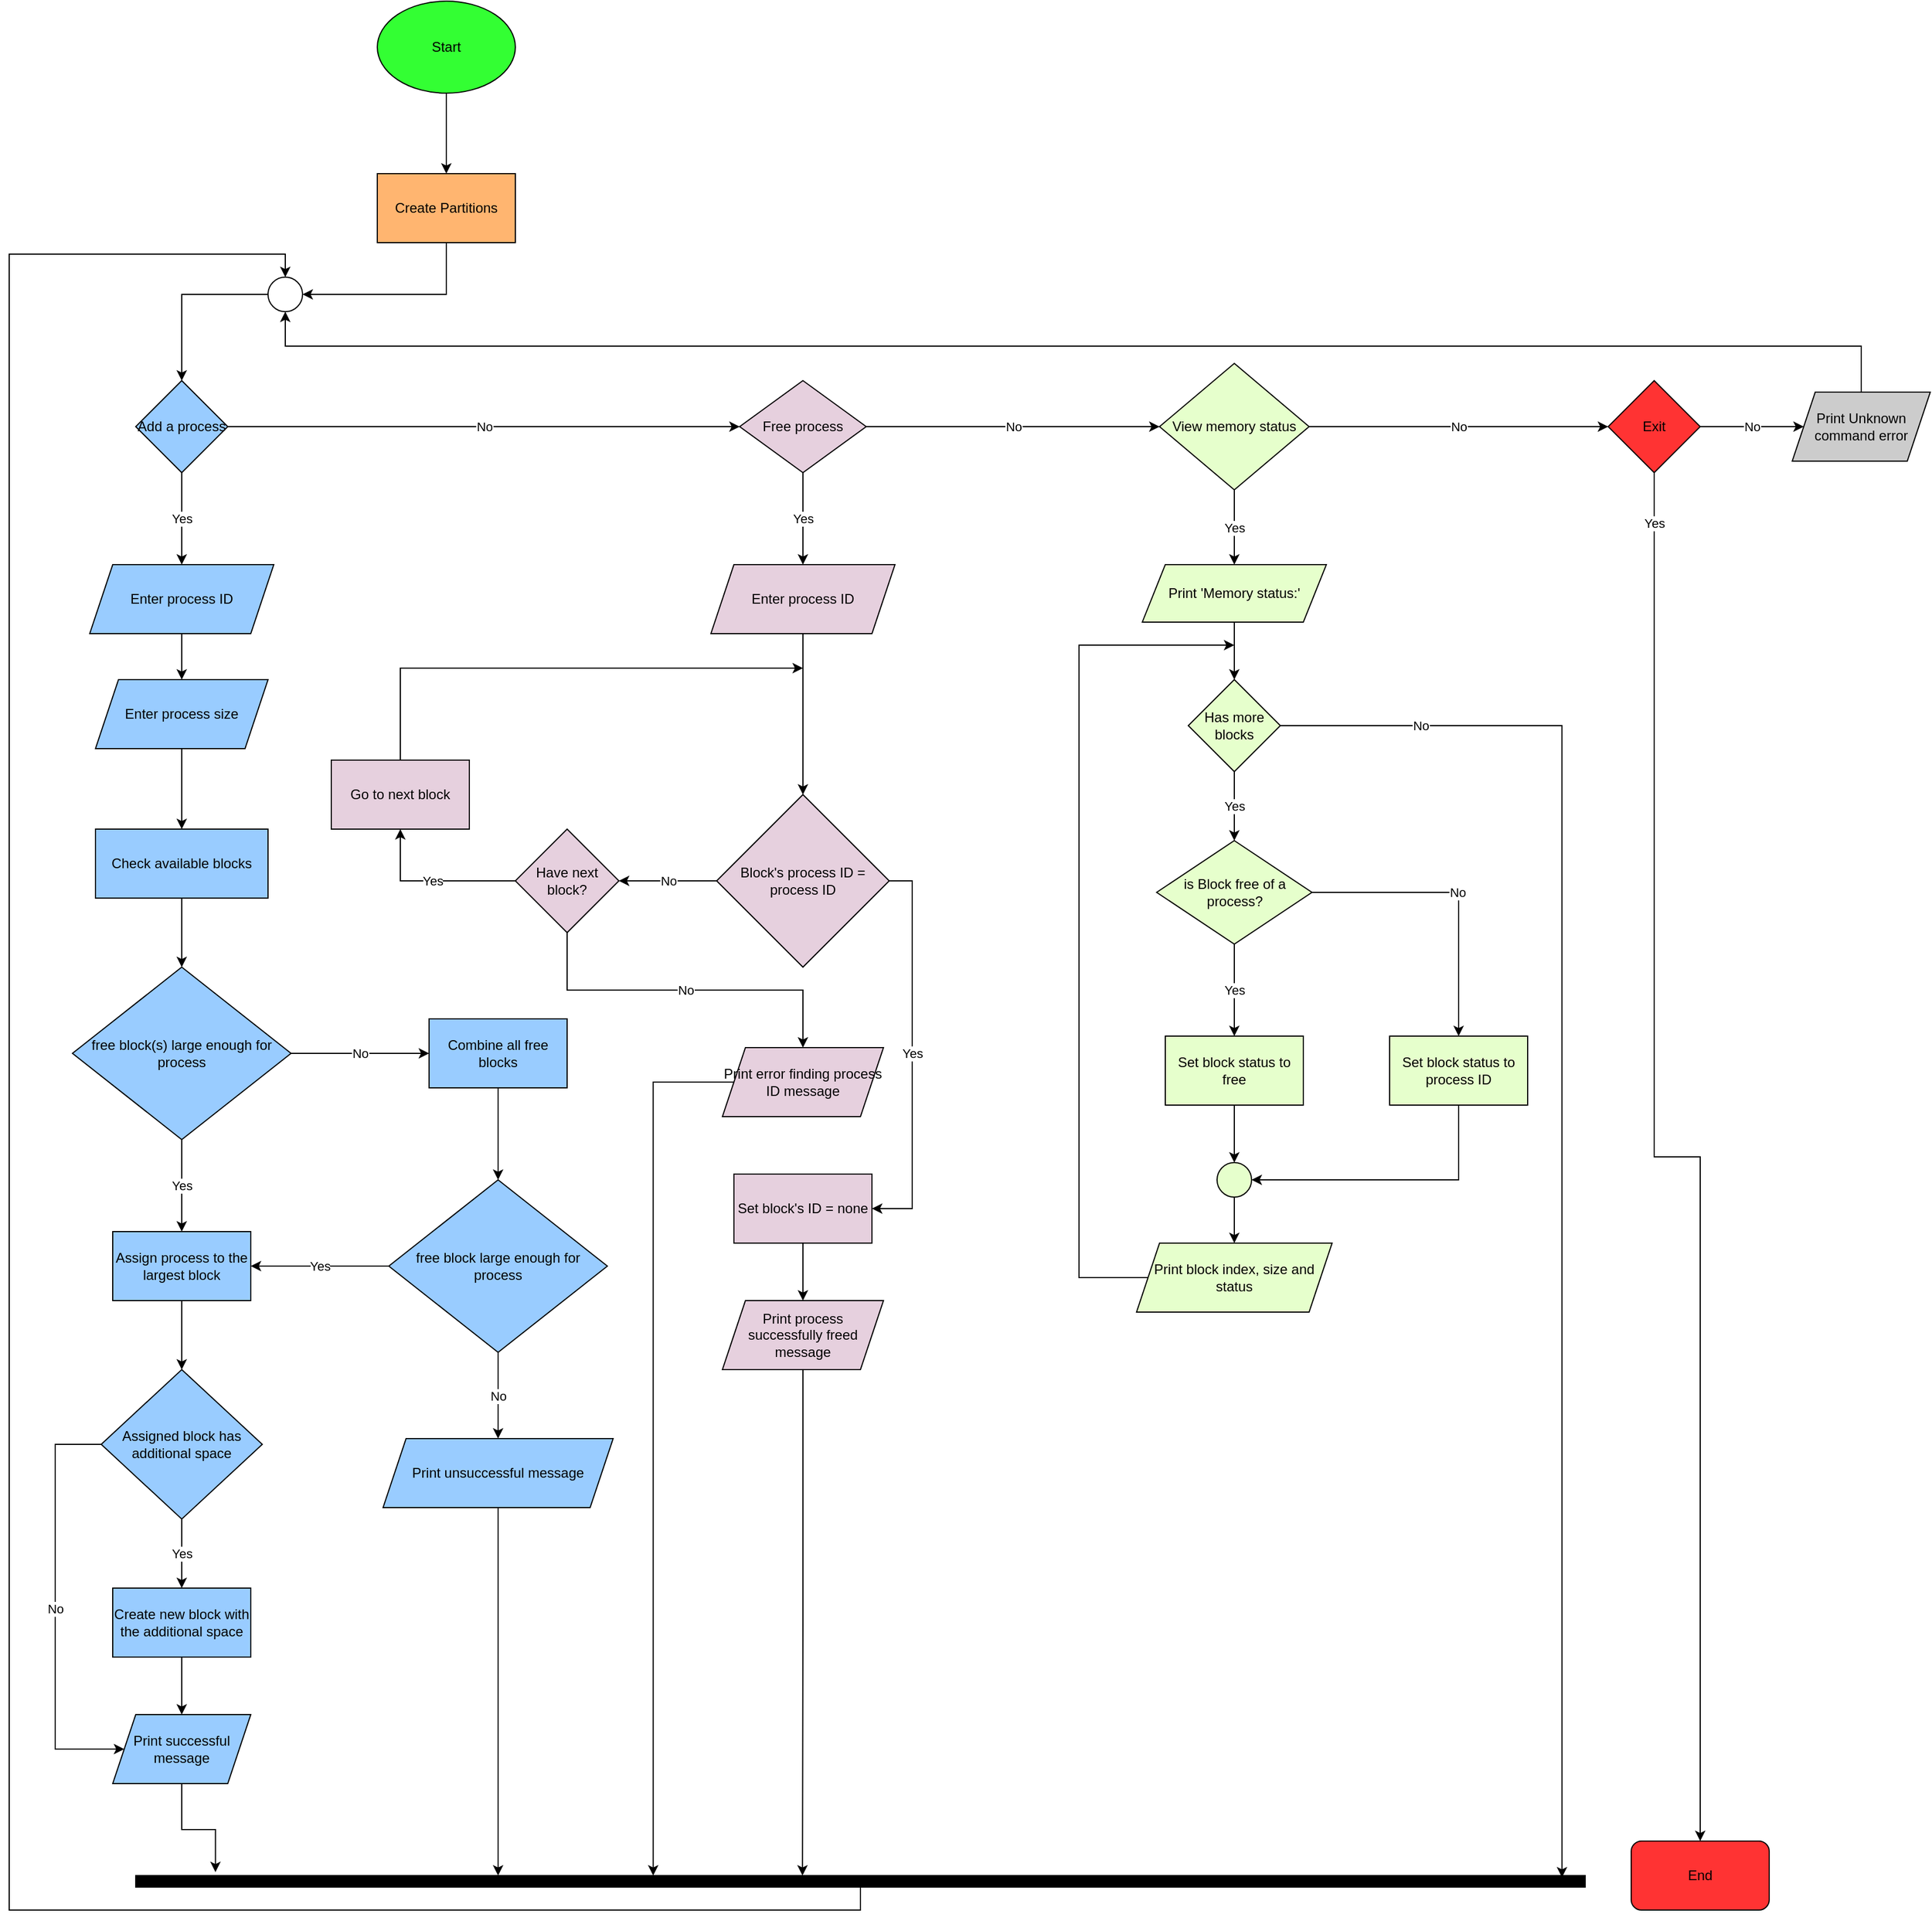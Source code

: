 <mxfile version="13.9.9" type="device"><diagram id="Vi0JQuwrJkCOpCJgEqwI" name="Page-1"><mxGraphModel dx="1655" dy="2104" grid="1" gridSize="10" guides="1" tooltips="1" connect="1" arrows="1" fold="1" page="1" pageScale="1" pageWidth="850" pageHeight="1100" math="0" shadow="0"><root><mxCell id="0"/><mxCell id="1" parent="0"/><mxCell id="fiH7GSO5AcfVRYCdPUSD-10" value="No" style="edgeStyle=orthogonalEdgeStyle;rounded=0;orthogonalLoop=1;jettySize=auto;html=1;exitX=1;exitY=0.5;exitDx=0;exitDy=0;entryX=0;entryY=0.5;entryDx=0;entryDy=0;" edge="1" parent="1" source="fiH7GSO5AcfVRYCdPUSD-2" target="fiH7GSO5AcfVRYCdPUSD-9"><mxGeometry relative="1" as="geometry"/></mxCell><mxCell id="fiH7GSO5AcfVRYCdPUSD-2" value="Add a process" style="rhombus;whiteSpace=wrap;html=1;fillColor=#99CCFF;" vertex="1" parent="1"><mxGeometry x="110" y="180" width="80" height="80" as="geometry"/></mxCell><mxCell id="fiH7GSO5AcfVRYCdPUSD-6" style="edgeStyle=orthogonalEdgeStyle;rounded=0;orthogonalLoop=1;jettySize=auto;html=1;exitX=0.5;exitY=1;exitDx=0;exitDy=0;entryX=0.5;entryY=0;entryDx=0;entryDy=0;fillColor=#99CCFF;" edge="1" parent="1" source="fiH7GSO5AcfVRYCdPUSD-3" target="fiH7GSO5AcfVRYCdPUSD-4"><mxGeometry relative="1" as="geometry"/></mxCell><mxCell id="fiH7GSO5AcfVRYCdPUSD-3" value="Enter process ID" style="shape=parallelogram;perimeter=parallelogramPerimeter;whiteSpace=wrap;html=1;fixedSize=1;fillColor=#99CCFF;" vertex="1" parent="1"><mxGeometry x="70" y="340" width="160" height="60" as="geometry"/></mxCell><mxCell id="fiH7GSO5AcfVRYCdPUSD-29" style="edgeStyle=orthogonalEdgeStyle;rounded=0;orthogonalLoop=1;jettySize=auto;html=1;exitX=0.5;exitY=1;exitDx=0;exitDy=0;entryX=0.5;entryY=0;entryDx=0;entryDy=0;fillColor=#99CCFF;" edge="1" parent="1" source="fiH7GSO5AcfVRYCdPUSD-4" target="fiH7GSO5AcfVRYCdPUSD-17"><mxGeometry relative="1" as="geometry"/></mxCell><mxCell id="fiH7GSO5AcfVRYCdPUSD-4" value="Enter process size" style="shape=parallelogram;perimeter=parallelogramPerimeter;whiteSpace=wrap;html=1;fixedSize=1;fillColor=#99CCFF;" vertex="1" parent="1"><mxGeometry x="75" y="440" width="150" height="60" as="geometry"/></mxCell><mxCell id="fiH7GSO5AcfVRYCdPUSD-5" value="Yes" style="endArrow=classic;html=1;exitX=0.5;exitY=1;exitDx=0;exitDy=0;edgeStyle=orthogonalEdgeStyle;entryX=0.5;entryY=0;entryDx=0;entryDy=0;fillColor=#99CCFF;" edge="1" parent="1" source="fiH7GSO5AcfVRYCdPUSD-2" target="fiH7GSO5AcfVRYCdPUSD-3"><mxGeometry width="50" height="50" relative="1" as="geometry"><mxPoint y="250" as="sourcePoint"/><mxPoint x="50" y="200" as="targetPoint"/></mxGeometry></mxCell><mxCell id="fiH7GSO5AcfVRYCdPUSD-12" value="Yes" style="edgeStyle=orthogonalEdgeStyle;rounded=0;orthogonalLoop=1;jettySize=auto;html=1;exitX=0.5;exitY=1;exitDx=0;exitDy=0;entryX=0.5;entryY=0;entryDx=0;entryDy=0;" edge="1" parent="1" source="fiH7GSO5AcfVRYCdPUSD-9" target="fiH7GSO5AcfVRYCdPUSD-11"><mxGeometry relative="1" as="geometry"/></mxCell><mxCell id="fiH7GSO5AcfVRYCdPUSD-67" value="No" style="edgeStyle=orthogonalEdgeStyle;rounded=0;orthogonalLoop=1;jettySize=auto;html=1;exitX=1;exitY=0.5;exitDx=0;exitDy=0;entryX=0;entryY=0.5;entryDx=0;entryDy=0;fillColor=#E6D0DE;" edge="1" parent="1" source="fiH7GSO5AcfVRYCdPUSD-9" target="fiH7GSO5AcfVRYCdPUSD-66"><mxGeometry relative="1" as="geometry"/></mxCell><mxCell id="fiH7GSO5AcfVRYCdPUSD-9" value="Free process" style="rhombus;whiteSpace=wrap;html=1;fillColor=#E6D0DE;" vertex="1" parent="1"><mxGeometry x="635" y="180" width="110" height="80" as="geometry"/></mxCell><mxCell id="fiH7GSO5AcfVRYCdPUSD-44" style="edgeStyle=orthogonalEdgeStyle;rounded=0;orthogonalLoop=1;jettySize=auto;html=1;exitX=0.5;exitY=1;exitDx=0;exitDy=0;entryX=0.5;entryY=0;entryDx=0;entryDy=0;fillColor=#99CCFF;" edge="1" parent="1" source="fiH7GSO5AcfVRYCdPUSD-11" target="fiH7GSO5AcfVRYCdPUSD-40"><mxGeometry relative="1" as="geometry"/></mxCell><mxCell id="fiH7GSO5AcfVRYCdPUSD-11" value="Enter process ID" style="shape=parallelogram;perimeter=parallelogramPerimeter;whiteSpace=wrap;html=1;fixedSize=1;fillColor=#E6D0DE;" vertex="1" parent="1"><mxGeometry x="610" y="340" width="160" height="60" as="geometry"/></mxCell><mxCell id="fiH7GSO5AcfVRYCdPUSD-103" style="edgeStyle=orthogonalEdgeStyle;rounded=0;orthogonalLoop=1;jettySize=auto;html=1;exitX=0.5;exitY=1;exitDx=0;exitDy=0;entryX=1;entryY=0.5;entryDx=0;entryDy=0;fillColor=#E6FFCC;" edge="1" parent="1" source="fiH7GSO5AcfVRYCdPUSD-13" target="fiH7GSO5AcfVRYCdPUSD-102"><mxGeometry relative="1" as="geometry"/></mxCell><mxCell id="fiH7GSO5AcfVRYCdPUSD-13" value="Create Partitions" style="rounded=0;whiteSpace=wrap;html=1;fillColor=#FFB570;" vertex="1" parent="1"><mxGeometry x="320" width="120" height="60" as="geometry"/></mxCell><mxCell id="fiH7GSO5AcfVRYCdPUSD-16" style="edgeStyle=orthogonalEdgeStyle;rounded=0;orthogonalLoop=1;jettySize=auto;html=1;exitX=0.5;exitY=1;exitDx=0;exitDy=0;entryX=0.5;entryY=0;entryDx=0;entryDy=0;" edge="1" parent="1" source="fiH7GSO5AcfVRYCdPUSD-15" target="fiH7GSO5AcfVRYCdPUSD-13"><mxGeometry relative="1" as="geometry"/></mxCell><mxCell id="fiH7GSO5AcfVRYCdPUSD-15" value="Start" style="ellipse;whiteSpace=wrap;html=1;fillColor=#33FF33;" vertex="1" parent="1"><mxGeometry x="320" y="-150" width="120" height="80" as="geometry"/></mxCell><mxCell id="fiH7GSO5AcfVRYCdPUSD-30" style="edgeStyle=orthogonalEdgeStyle;rounded=0;orthogonalLoop=1;jettySize=auto;html=1;exitX=0.5;exitY=1;exitDx=0;exitDy=0;entryX=0.5;entryY=0;entryDx=0;entryDy=0;" edge="1" parent="1" source="fiH7GSO5AcfVRYCdPUSD-17" target="fiH7GSO5AcfVRYCdPUSD-18"><mxGeometry relative="1" as="geometry"/></mxCell><mxCell id="fiH7GSO5AcfVRYCdPUSD-17" value="Check available blocks" style="rounded=0;whiteSpace=wrap;html=1;fillColor=#99CCFF;" vertex="1" parent="1"><mxGeometry x="75" y="570" width="150" height="60" as="geometry"/></mxCell><mxCell id="fiH7GSO5AcfVRYCdPUSD-20" value="Yes" style="edgeStyle=orthogonalEdgeStyle;rounded=0;orthogonalLoop=1;jettySize=auto;html=1;exitX=0.5;exitY=1;exitDx=0;exitDy=0;entryX=0.5;entryY=0;entryDx=0;entryDy=0;fillColor=#99CCFF;" edge="1" parent="1" source="fiH7GSO5AcfVRYCdPUSD-18" target="fiH7GSO5AcfVRYCdPUSD-19"><mxGeometry relative="1" as="geometry"/></mxCell><mxCell id="fiH7GSO5AcfVRYCdPUSD-32" value="No" style="edgeStyle=orthogonalEdgeStyle;rounded=0;orthogonalLoop=1;jettySize=auto;html=1;exitX=1;exitY=0.5;exitDx=0;exitDy=0;entryX=0;entryY=0.5;entryDx=0;entryDy=0;fillColor=#99CCFF;" edge="1" parent="1" source="fiH7GSO5AcfVRYCdPUSD-18" target="fiH7GSO5AcfVRYCdPUSD-31"><mxGeometry relative="1" as="geometry"/></mxCell><mxCell id="fiH7GSO5AcfVRYCdPUSD-18" value="free block(s) large enough for process" style="rhombus;whiteSpace=wrap;html=1;fillColor=#99CCFF;" vertex="1" parent="1"><mxGeometry x="55" y="690" width="190" height="150" as="geometry"/></mxCell><mxCell id="fiH7GSO5AcfVRYCdPUSD-25" style="edgeStyle=orthogonalEdgeStyle;rounded=0;orthogonalLoop=1;jettySize=auto;html=1;exitX=0.5;exitY=1;exitDx=0;exitDy=0;entryX=0.5;entryY=0;entryDx=0;entryDy=0;fillColor=#99CCFF;" edge="1" parent="1" source="fiH7GSO5AcfVRYCdPUSD-19" target="fiH7GSO5AcfVRYCdPUSD-22"><mxGeometry relative="1" as="geometry"/></mxCell><mxCell id="fiH7GSO5AcfVRYCdPUSD-19" value="Assign process to the largest block" style="rounded=0;whiteSpace=wrap;html=1;fillColor=#99CCFF;" vertex="1" parent="1"><mxGeometry x="90" y="920" width="120" height="60" as="geometry"/></mxCell><mxCell id="fiH7GSO5AcfVRYCdPUSD-26" value="Yes" style="edgeStyle=orthogonalEdgeStyle;rounded=0;orthogonalLoop=1;jettySize=auto;html=1;exitX=0.5;exitY=1;exitDx=0;exitDy=0;entryX=0.5;entryY=0;entryDx=0;entryDy=0;fillColor=#99CCFF;" edge="1" parent="1" source="fiH7GSO5AcfVRYCdPUSD-22" target="fiH7GSO5AcfVRYCdPUSD-23"><mxGeometry relative="1" as="geometry"/></mxCell><mxCell id="fiH7GSO5AcfVRYCdPUSD-28" value="No" style="edgeStyle=orthogonalEdgeStyle;rounded=0;orthogonalLoop=1;jettySize=auto;html=1;exitX=0;exitY=0.5;exitDx=0;exitDy=0;entryX=0;entryY=0.5;entryDx=0;entryDy=0;fillColor=#99CCFF;" edge="1" parent="1" source="fiH7GSO5AcfVRYCdPUSD-22" target="fiH7GSO5AcfVRYCdPUSD-24"><mxGeometry relative="1" as="geometry"><Array as="points"><mxPoint x="40" y="1105"/><mxPoint x="40" y="1370"/></Array></mxGeometry></mxCell><mxCell id="fiH7GSO5AcfVRYCdPUSD-22" value="Assigned block has additional space" style="rhombus;whiteSpace=wrap;html=1;fillColor=#99CCFF;" vertex="1" parent="1"><mxGeometry x="80" y="1040" width="140" height="130" as="geometry"/></mxCell><mxCell id="fiH7GSO5AcfVRYCdPUSD-27" style="edgeStyle=orthogonalEdgeStyle;rounded=0;orthogonalLoop=1;jettySize=auto;html=1;exitX=0.5;exitY=1;exitDx=0;exitDy=0;entryX=0.5;entryY=0;entryDx=0;entryDy=0;fillColor=#99CCFF;" edge="1" parent="1" source="fiH7GSO5AcfVRYCdPUSD-23" target="fiH7GSO5AcfVRYCdPUSD-24"><mxGeometry relative="1" as="geometry"/></mxCell><mxCell id="fiH7GSO5AcfVRYCdPUSD-23" value="Create new block with the additional space" style="rounded=0;whiteSpace=wrap;html=1;fillColor=#99CCFF;" vertex="1" parent="1"><mxGeometry x="90" y="1230" width="120" height="60" as="geometry"/></mxCell><mxCell id="fiH7GSO5AcfVRYCdPUSD-101" style="edgeStyle=orthogonalEdgeStyle;rounded=0;orthogonalLoop=1;jettySize=auto;html=1;exitX=0.5;exitY=1;exitDx=0;exitDy=0;entryX=0.055;entryY=-0.3;entryDx=0;entryDy=0;entryPerimeter=0;fillColor=#E6FFCC;" edge="1" parent="1" source="fiH7GSO5AcfVRYCdPUSD-24" target="fiH7GSO5AcfVRYCdPUSD-58"><mxGeometry relative="1" as="geometry"/></mxCell><mxCell id="fiH7GSO5AcfVRYCdPUSD-24" value="Print successful message" style="shape=parallelogram;perimeter=parallelogramPerimeter;whiteSpace=wrap;html=1;fixedSize=1;fillColor=#99CCFF;" vertex="1" parent="1"><mxGeometry x="90" y="1340" width="120" height="60" as="geometry"/></mxCell><mxCell id="fiH7GSO5AcfVRYCdPUSD-35" style="edgeStyle=orthogonalEdgeStyle;rounded=0;orthogonalLoop=1;jettySize=auto;html=1;exitX=0.5;exitY=1;exitDx=0;exitDy=0;entryX=0.5;entryY=0;entryDx=0;entryDy=0;fillColor=#99CCFF;" edge="1" parent="1" source="fiH7GSO5AcfVRYCdPUSD-31" target="fiH7GSO5AcfVRYCdPUSD-34"><mxGeometry relative="1" as="geometry"/></mxCell><mxCell id="fiH7GSO5AcfVRYCdPUSD-31" value="Combine all free blocks" style="rounded=0;whiteSpace=wrap;html=1;fillColor=#99CCFF;" vertex="1" parent="1"><mxGeometry x="365" y="735" width="120" height="60" as="geometry"/></mxCell><mxCell id="fiH7GSO5AcfVRYCdPUSD-36" value="Yes" style="edgeStyle=orthogonalEdgeStyle;rounded=0;orthogonalLoop=1;jettySize=auto;html=1;exitX=0;exitY=0.5;exitDx=0;exitDy=0;entryX=1;entryY=0.5;entryDx=0;entryDy=0;fillColor=#99CCFF;" edge="1" parent="1" source="fiH7GSO5AcfVRYCdPUSD-34" target="fiH7GSO5AcfVRYCdPUSD-19"><mxGeometry relative="1" as="geometry"/></mxCell><mxCell id="fiH7GSO5AcfVRYCdPUSD-38" value="No" style="edgeStyle=orthogonalEdgeStyle;rounded=0;orthogonalLoop=1;jettySize=auto;html=1;exitX=0.5;exitY=1;exitDx=0;exitDy=0;entryX=0.5;entryY=0;entryDx=0;entryDy=0;fillColor=#99CCFF;" edge="1" parent="1" source="fiH7GSO5AcfVRYCdPUSD-34" target="fiH7GSO5AcfVRYCdPUSD-37"><mxGeometry relative="1" as="geometry"/></mxCell><mxCell id="fiH7GSO5AcfVRYCdPUSD-34" value="free block large enough for process" style="rhombus;whiteSpace=wrap;html=1;fillColor=#99CCFF;" vertex="1" parent="1"><mxGeometry x="330" y="875" width="190" height="150" as="geometry"/></mxCell><mxCell id="fiH7GSO5AcfVRYCdPUSD-97" style="edgeStyle=orthogonalEdgeStyle;rounded=0;orthogonalLoop=1;jettySize=auto;html=1;exitX=0.5;exitY=1;exitDx=0;exitDy=0;entryX=0.25;entryY=0;entryDx=0;entryDy=0;fillColor=#E6FFCC;" edge="1" parent="1" source="fiH7GSO5AcfVRYCdPUSD-37" target="fiH7GSO5AcfVRYCdPUSD-58"><mxGeometry relative="1" as="geometry"/></mxCell><mxCell id="fiH7GSO5AcfVRYCdPUSD-37" value="Print unsuccessful message" style="shape=parallelogram;perimeter=parallelogramPerimeter;whiteSpace=wrap;html=1;fixedSize=1;fillColor=#99CCFF;" vertex="1" parent="1"><mxGeometry x="325" y="1100" width="200" height="60" as="geometry"/></mxCell><mxCell id="fiH7GSO5AcfVRYCdPUSD-48" value="No" style="edgeStyle=orthogonalEdgeStyle;rounded=0;orthogonalLoop=1;jettySize=auto;html=1;exitX=0;exitY=0.5;exitDx=0;exitDy=0;entryX=1;entryY=0.5;entryDx=0;entryDy=0;fillColor=#99CCFF;" edge="1" parent="1" source="fiH7GSO5AcfVRYCdPUSD-40" target="fiH7GSO5AcfVRYCdPUSD-47"><mxGeometry relative="1" as="geometry"/></mxCell><mxCell id="fiH7GSO5AcfVRYCdPUSD-55" value="Yes" style="edgeStyle=orthogonalEdgeStyle;rounded=0;orthogonalLoop=1;jettySize=auto;html=1;exitX=1;exitY=0.5;exitDx=0;exitDy=0;entryX=1;entryY=0.5;entryDx=0;entryDy=0;fillColor=#E6D0DE;" edge="1" parent="1" source="fiH7GSO5AcfVRYCdPUSD-40" target="fiH7GSO5AcfVRYCdPUSD-53"><mxGeometry relative="1" as="geometry"/></mxCell><mxCell id="fiH7GSO5AcfVRYCdPUSD-40" value="Block's process ID = process ID" style="rhombus;whiteSpace=wrap;html=1;fillColor=#E6D0DE;" vertex="1" parent="1"><mxGeometry x="615" y="540" width="150" height="150" as="geometry"/></mxCell><mxCell id="fiH7GSO5AcfVRYCdPUSD-45" style="edgeStyle=orthogonalEdgeStyle;rounded=0;orthogonalLoop=1;jettySize=auto;html=1;exitX=0.5;exitY=0;exitDx=0;exitDy=0;fillColor=#99CCFF;" edge="1" parent="1" source="fiH7GSO5AcfVRYCdPUSD-41"><mxGeometry relative="1" as="geometry"><mxPoint x="690" y="430" as="targetPoint"/><Array as="points"><mxPoint x="340" y="430"/></Array></mxGeometry></mxCell><mxCell id="fiH7GSO5AcfVRYCdPUSD-41" value="Go to next block" style="rounded=0;whiteSpace=wrap;html=1;fillColor=#E6D0DE;" vertex="1" parent="1"><mxGeometry x="280" y="510" width="120" height="60" as="geometry"/></mxCell><mxCell id="fiH7GSO5AcfVRYCdPUSD-50" value="Yes" style="edgeStyle=orthogonalEdgeStyle;rounded=0;orthogonalLoop=1;jettySize=auto;html=1;exitX=0;exitY=0.5;exitDx=0;exitDy=0;entryX=0.5;entryY=1;entryDx=0;entryDy=0;fillColor=#99CCFF;" edge="1" parent="1" source="fiH7GSO5AcfVRYCdPUSD-47" target="fiH7GSO5AcfVRYCdPUSD-41"><mxGeometry relative="1" as="geometry"/></mxCell><mxCell id="fiH7GSO5AcfVRYCdPUSD-52" value="No" style="edgeStyle=orthogonalEdgeStyle;rounded=0;orthogonalLoop=1;jettySize=auto;html=1;exitX=0.5;exitY=1;exitDx=0;exitDy=0;entryX=0.5;entryY=0;entryDx=0;entryDy=0;fillColor=#99CCFF;" edge="1" parent="1" source="fiH7GSO5AcfVRYCdPUSD-47" target="fiH7GSO5AcfVRYCdPUSD-51"><mxGeometry relative="1" as="geometry"/></mxCell><mxCell id="fiH7GSO5AcfVRYCdPUSD-47" value="Have next block?" style="rhombus;whiteSpace=wrap;html=1;fillColor=#E6D0DE;" vertex="1" parent="1"><mxGeometry x="440" y="570" width="90" height="90" as="geometry"/></mxCell><mxCell id="fiH7GSO5AcfVRYCdPUSD-96" style="edgeStyle=orthogonalEdgeStyle;rounded=0;orthogonalLoop=1;jettySize=auto;html=1;exitX=0;exitY=0.5;exitDx=0;exitDy=0;entryX=0.357;entryY=0;entryDx=0;entryDy=0;entryPerimeter=0;fillColor=#E6FFCC;" edge="1" parent="1" source="fiH7GSO5AcfVRYCdPUSD-51" target="fiH7GSO5AcfVRYCdPUSD-58"><mxGeometry relative="1" as="geometry"><Array as="points"><mxPoint x="560" y="790"/></Array></mxGeometry></mxCell><mxCell id="fiH7GSO5AcfVRYCdPUSD-51" value="Print error finding process ID message" style="shape=parallelogram;perimeter=parallelogramPerimeter;whiteSpace=wrap;html=1;fixedSize=1;fillColor=#E6D0DE;" vertex="1" parent="1"><mxGeometry x="620" y="760" width="140" height="60" as="geometry"/></mxCell><mxCell id="fiH7GSO5AcfVRYCdPUSD-56" style="edgeStyle=orthogonalEdgeStyle;rounded=0;orthogonalLoop=1;jettySize=auto;html=1;exitX=0.5;exitY=1;exitDx=0;exitDy=0;entryX=0.5;entryY=0;entryDx=0;entryDy=0;fillColor=#E6D0DE;" edge="1" parent="1" source="fiH7GSO5AcfVRYCdPUSD-53" target="fiH7GSO5AcfVRYCdPUSD-54"><mxGeometry relative="1" as="geometry"/></mxCell><mxCell id="fiH7GSO5AcfVRYCdPUSD-53" value="Set block's ID = none" style="rounded=0;whiteSpace=wrap;html=1;fillColor=#E6D0DE;" vertex="1" parent="1"><mxGeometry x="630" y="870" width="120" height="60" as="geometry"/></mxCell><mxCell id="fiH7GSO5AcfVRYCdPUSD-95" style="edgeStyle=orthogonalEdgeStyle;rounded=0;orthogonalLoop=1;jettySize=auto;html=1;exitX=0.5;exitY=1;exitDx=0;exitDy=0;entryX=0.46;entryY=0;entryDx=0;entryDy=0;entryPerimeter=0;fillColor=#E6FFCC;" edge="1" parent="1" source="fiH7GSO5AcfVRYCdPUSD-54" target="fiH7GSO5AcfVRYCdPUSD-58"><mxGeometry relative="1" as="geometry"/></mxCell><mxCell id="fiH7GSO5AcfVRYCdPUSD-54" value="Print process successfully freed message" style="shape=parallelogram;perimeter=parallelogramPerimeter;whiteSpace=wrap;html=1;fixedSize=1;fillColor=#E6D0DE;" vertex="1" parent="1"><mxGeometry x="620" y="980" width="140" height="60" as="geometry"/></mxCell><mxCell id="fiH7GSO5AcfVRYCdPUSD-105" style="edgeStyle=orthogonalEdgeStyle;rounded=0;orthogonalLoop=1;jettySize=auto;html=1;exitX=0.5;exitY=1;exitDx=0;exitDy=0;fillColor=#E6FFCC;entryX=0.5;entryY=0;entryDx=0;entryDy=0;" edge="1" parent="1" source="fiH7GSO5AcfVRYCdPUSD-58" target="fiH7GSO5AcfVRYCdPUSD-102"><mxGeometry relative="1" as="geometry"><mxPoint x="20" y="-4.547e-13" as="targetPoint"/><Array as="points"><mxPoint x="740" y="1510"/><mxPoint y="1510"/><mxPoint y="70"/><mxPoint x="240" y="70"/></Array></mxGeometry></mxCell><mxCell id="fiH7GSO5AcfVRYCdPUSD-58" value="" style="rounded=0;whiteSpace=wrap;html=1;fillColor=#000000;" vertex="1" parent="1"><mxGeometry x="110" y="1480" width="1260" height="10" as="geometry"/></mxCell><mxCell id="fiH7GSO5AcfVRYCdPUSD-78" value="Yes" style="edgeStyle=orthogonalEdgeStyle;rounded=0;orthogonalLoop=1;jettySize=auto;html=1;exitX=0.5;exitY=1;exitDx=0;exitDy=0;entryX=0.5;entryY=0;entryDx=0;entryDy=0;fillColor=#E6FFCC;" edge="1" parent="1" source="fiH7GSO5AcfVRYCdPUSD-66" target="fiH7GSO5AcfVRYCdPUSD-69"><mxGeometry relative="1" as="geometry"/></mxCell><mxCell id="fiH7GSO5AcfVRYCdPUSD-89" value="No" style="edgeStyle=orthogonalEdgeStyle;rounded=0;orthogonalLoop=1;jettySize=auto;html=1;exitX=1;exitY=0.5;exitDx=0;exitDy=0;entryX=0;entryY=0.5;entryDx=0;entryDy=0;fillColor=#E6FFCC;" edge="1" parent="1" source="fiH7GSO5AcfVRYCdPUSD-66" target="fiH7GSO5AcfVRYCdPUSD-88"><mxGeometry relative="1" as="geometry"/></mxCell><mxCell id="fiH7GSO5AcfVRYCdPUSD-66" value="View memory status" style="rhombus;whiteSpace=wrap;html=1;fillColor=#E6FFCC;" vertex="1" parent="1"><mxGeometry x="1000" y="165" width="130" height="110" as="geometry"/></mxCell><mxCell id="fiH7GSO5AcfVRYCdPUSD-79" style="edgeStyle=orthogonalEdgeStyle;rounded=0;orthogonalLoop=1;jettySize=auto;html=1;exitX=0.5;exitY=1;exitDx=0;exitDy=0;entryX=0.5;entryY=0;entryDx=0;entryDy=0;fillColor=#E6FFCC;" edge="1" parent="1" source="fiH7GSO5AcfVRYCdPUSD-69" target="fiH7GSO5AcfVRYCdPUSD-72"><mxGeometry relative="1" as="geometry"/></mxCell><mxCell id="fiH7GSO5AcfVRYCdPUSD-69" value="Print 'Memory status:'" style="shape=parallelogram;perimeter=parallelogramPerimeter;whiteSpace=wrap;html=1;fixedSize=1;fillColor=#E6FFCC;" vertex="1" parent="1"><mxGeometry x="985" y="340" width="160" height="50" as="geometry"/></mxCell><mxCell id="fiH7GSO5AcfVRYCdPUSD-74" value="Yes" style="edgeStyle=orthogonalEdgeStyle;rounded=0;orthogonalLoop=1;jettySize=auto;html=1;exitX=0.5;exitY=1;exitDx=0;exitDy=0;entryX=0.5;entryY=0;entryDx=0;entryDy=0;fillColor=#E6FFCC;" edge="1" parent="1" source="fiH7GSO5AcfVRYCdPUSD-70" target="fiH7GSO5AcfVRYCdPUSD-71"><mxGeometry relative="1" as="geometry"/></mxCell><mxCell id="fiH7GSO5AcfVRYCdPUSD-86" value="No" style="edgeStyle=orthogonalEdgeStyle;rounded=0;orthogonalLoop=1;jettySize=auto;html=1;exitX=1;exitY=0.5;exitDx=0;exitDy=0;entryX=0.5;entryY=0;entryDx=0;entryDy=0;fillColor=#E6FFCC;" edge="1" parent="1" source="fiH7GSO5AcfVRYCdPUSD-70" target="fiH7GSO5AcfVRYCdPUSD-77"><mxGeometry relative="1" as="geometry"/></mxCell><mxCell id="fiH7GSO5AcfVRYCdPUSD-70" value="is Block free of a process?" style="rhombus;whiteSpace=wrap;html=1;fillColor=#E6FFCC;" vertex="1" parent="1"><mxGeometry x="997.5" y="580" width="135" height="90" as="geometry"/></mxCell><mxCell id="fiH7GSO5AcfVRYCdPUSD-76" style="edgeStyle=orthogonalEdgeStyle;rounded=0;orthogonalLoop=1;jettySize=auto;html=1;exitX=0.5;exitY=1;exitDx=0;exitDy=0;entryX=0.5;entryY=0;entryDx=0;entryDy=0;fillColor=#E6FFCC;" edge="1" parent="1" source="fiH7GSO5AcfVRYCdPUSD-71" target="fiH7GSO5AcfVRYCdPUSD-82"><mxGeometry relative="1" as="geometry"/></mxCell><mxCell id="fiH7GSO5AcfVRYCdPUSD-71" value="Set block status to free" style="rounded=0;whiteSpace=wrap;html=1;fillColor=#E6FFCC;" vertex="1" parent="1"><mxGeometry x="1005" y="750" width="120" height="60" as="geometry"/></mxCell><mxCell id="fiH7GSO5AcfVRYCdPUSD-73" value="Yes" style="edgeStyle=orthogonalEdgeStyle;rounded=0;orthogonalLoop=1;jettySize=auto;html=1;exitX=0.5;exitY=1;exitDx=0;exitDy=0;entryX=0.5;entryY=0;entryDx=0;entryDy=0;fillColor=#E6FFCC;" edge="1" parent="1" source="fiH7GSO5AcfVRYCdPUSD-72" target="fiH7GSO5AcfVRYCdPUSD-70"><mxGeometry relative="1" as="geometry"/></mxCell><mxCell id="fiH7GSO5AcfVRYCdPUSD-87" value="No" style="edgeStyle=orthogonalEdgeStyle;rounded=0;orthogonalLoop=1;jettySize=auto;html=1;exitX=1;exitY=0.5;exitDx=0;exitDy=0;fillColor=#E6D0DE;entryX=0.984;entryY=0.162;entryDx=0;entryDy=0;entryPerimeter=0;" edge="1" parent="1" source="fiH7GSO5AcfVRYCdPUSD-72" target="fiH7GSO5AcfVRYCdPUSD-58"><mxGeometry x="-0.805" relative="1" as="geometry"><mxPoint x="1350" y="1476" as="targetPoint"/><Array as="points"><mxPoint x="1350" y="480"/></Array><mxPoint as="offset"/></mxGeometry></mxCell><mxCell id="fiH7GSO5AcfVRYCdPUSD-72" value="Has more blocks" style="rhombus;whiteSpace=wrap;html=1;fillColor=#E6FFCC;" vertex="1" parent="1"><mxGeometry x="1025" y="440" width="80" height="80" as="geometry"/></mxCell><mxCell id="fiH7GSO5AcfVRYCdPUSD-80" style="edgeStyle=orthogonalEdgeStyle;rounded=0;orthogonalLoop=1;jettySize=auto;html=1;exitX=0;exitY=0.5;exitDx=0;exitDy=0;fillColor=#E6FFCC;" edge="1" parent="1" source="fiH7GSO5AcfVRYCdPUSD-75"><mxGeometry relative="1" as="geometry"><mxPoint x="1065" y="410" as="targetPoint"/><Array as="points"><mxPoint x="930" y="960"/><mxPoint x="930" y="410"/></Array></mxGeometry></mxCell><mxCell id="fiH7GSO5AcfVRYCdPUSD-75" value="Print block index, size and status" style="shape=parallelogram;perimeter=parallelogramPerimeter;whiteSpace=wrap;html=1;fixedSize=1;fillColor=#E6FFCC;" vertex="1" parent="1"><mxGeometry x="980" y="930" width="170" height="60" as="geometry"/></mxCell><mxCell id="fiH7GSO5AcfVRYCdPUSD-85" style="edgeStyle=orthogonalEdgeStyle;rounded=0;orthogonalLoop=1;jettySize=auto;html=1;exitX=0.5;exitY=1;exitDx=0;exitDy=0;entryX=1;entryY=0.5;entryDx=0;entryDy=0;fillColor=#E6FFCC;" edge="1" parent="1" source="fiH7GSO5AcfVRYCdPUSD-77" target="fiH7GSO5AcfVRYCdPUSD-82"><mxGeometry relative="1" as="geometry"/></mxCell><mxCell id="fiH7GSO5AcfVRYCdPUSD-77" value="Set block status to process ID" style="rounded=0;whiteSpace=wrap;html=1;fillColor=#E6FFCC;" vertex="1" parent="1"><mxGeometry x="1200" y="750" width="120" height="60" as="geometry"/></mxCell><mxCell id="fiH7GSO5AcfVRYCdPUSD-84" style="edgeStyle=orthogonalEdgeStyle;rounded=0;orthogonalLoop=1;jettySize=auto;html=1;exitX=0.5;exitY=1;exitDx=0;exitDy=0;entryX=0.5;entryY=0;entryDx=0;entryDy=0;fillColor=#E6FFCC;" edge="1" parent="1" source="fiH7GSO5AcfVRYCdPUSD-82" target="fiH7GSO5AcfVRYCdPUSD-75"><mxGeometry relative="1" as="geometry"/></mxCell><mxCell id="fiH7GSO5AcfVRYCdPUSD-82" value="" style="ellipse;whiteSpace=wrap;html=1;aspect=fixed;fillColor=#E6FFCC;" vertex="1" parent="1"><mxGeometry x="1050" y="860" width="30" height="30" as="geometry"/></mxCell><mxCell id="fiH7GSO5AcfVRYCdPUSD-90" value="Yes" style="edgeStyle=orthogonalEdgeStyle;rounded=0;orthogonalLoop=1;jettySize=auto;html=1;exitX=0.5;exitY=1;exitDx=0;exitDy=0;fillColor=#E6FFCC;entryX=0.5;entryY=0;entryDx=0;entryDy=0;" edge="1" parent="1" source="fiH7GSO5AcfVRYCdPUSD-88" target="fiH7GSO5AcfVRYCdPUSD-94"><mxGeometry x="-0.929" relative="1" as="geometry"><mxPoint x="1430" y="1392" as="targetPoint"/><mxPoint as="offset"/></mxGeometry></mxCell><mxCell id="fiH7GSO5AcfVRYCdPUSD-92" value="No" style="edgeStyle=orthogonalEdgeStyle;rounded=0;orthogonalLoop=1;jettySize=auto;html=1;exitX=1;exitY=0.5;exitDx=0;exitDy=0;entryX=0;entryY=0.5;entryDx=0;entryDy=0;fillColor=#E6FFCC;" edge="1" parent="1" source="fiH7GSO5AcfVRYCdPUSD-88" target="fiH7GSO5AcfVRYCdPUSD-91"><mxGeometry relative="1" as="geometry"/></mxCell><mxCell id="fiH7GSO5AcfVRYCdPUSD-88" value="Exit" style="rhombus;whiteSpace=wrap;html=1;fillColor=#FF3333;" vertex="1" parent="1"><mxGeometry x="1390" y="180" width="80" height="80" as="geometry"/></mxCell><mxCell id="fiH7GSO5AcfVRYCdPUSD-93" style="edgeStyle=orthogonalEdgeStyle;rounded=0;orthogonalLoop=1;jettySize=auto;html=1;exitX=0.5;exitY=0;exitDx=0;exitDy=0;fillColor=#E6FFCC;entryX=0.5;entryY=1;entryDx=0;entryDy=0;" edge="1" parent="1" source="fiH7GSO5AcfVRYCdPUSD-91" target="fiH7GSO5AcfVRYCdPUSD-102"><mxGeometry relative="1" as="geometry"><mxPoint x="420" y="170" as="targetPoint"/><Array as="points"><mxPoint x="1610" y="150"/><mxPoint x="240" y="150"/></Array></mxGeometry></mxCell><mxCell id="fiH7GSO5AcfVRYCdPUSD-91" value="Print Unknown command error" style="shape=parallelogram;perimeter=parallelogramPerimeter;whiteSpace=wrap;html=1;fixedSize=1;fillColor=#CCCCCC;" vertex="1" parent="1"><mxGeometry x="1550" y="190" width="120" height="60" as="geometry"/></mxCell><mxCell id="fiH7GSO5AcfVRYCdPUSD-94" value="End" style="rounded=1;whiteSpace=wrap;html=1;fillColor=#FF3333;" vertex="1" parent="1"><mxGeometry x="1410" y="1450" width="120" height="60" as="geometry"/></mxCell><mxCell id="fiH7GSO5AcfVRYCdPUSD-104" style="edgeStyle=orthogonalEdgeStyle;rounded=0;orthogonalLoop=1;jettySize=auto;html=1;exitX=0;exitY=0.5;exitDx=0;exitDy=0;entryX=0.5;entryY=0;entryDx=0;entryDy=0;fillColor=#E6FFCC;" edge="1" parent="1" source="fiH7GSO5AcfVRYCdPUSD-102" target="fiH7GSO5AcfVRYCdPUSD-2"><mxGeometry relative="1" as="geometry"/></mxCell><mxCell id="fiH7GSO5AcfVRYCdPUSD-102" value="" style="ellipse;whiteSpace=wrap;html=1;aspect=fixed;fillColor=#FFFFFF;" vertex="1" parent="1"><mxGeometry x="225" y="90" width="30" height="30" as="geometry"/></mxCell></root></mxGraphModel></diagram></mxfile>